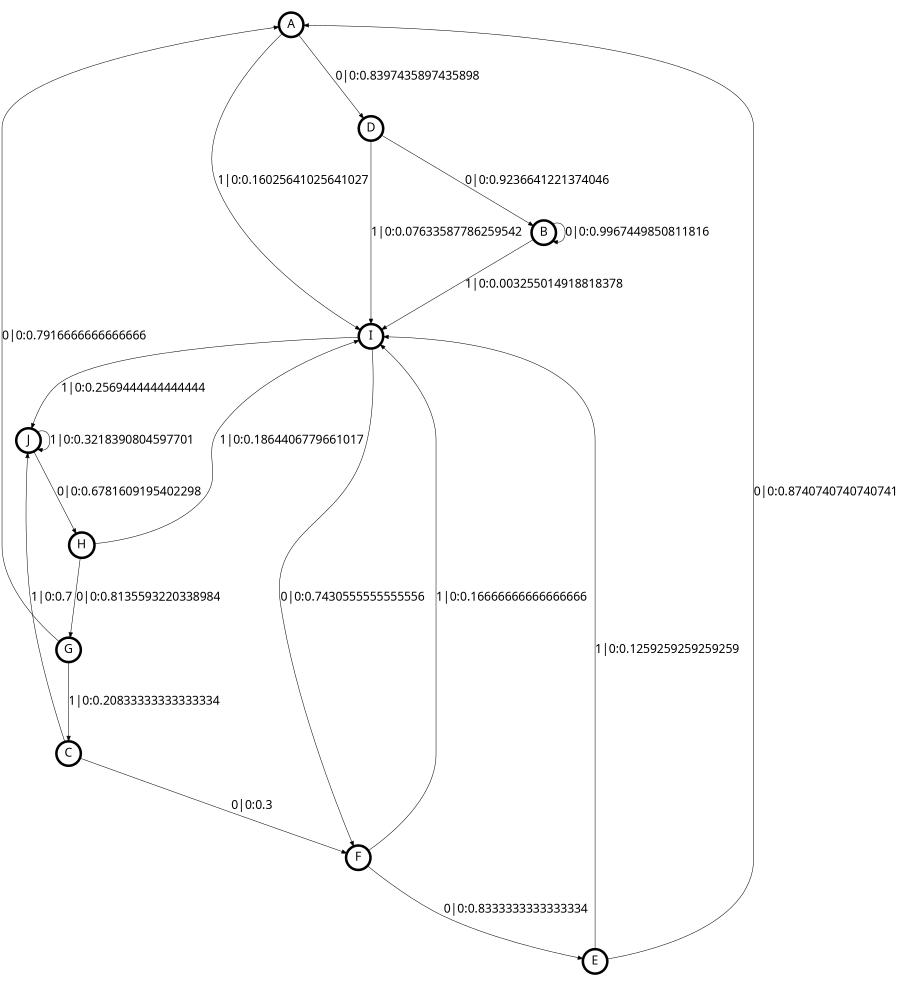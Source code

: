 digraph  {
size = "6,8.5";
ratio = "fill";
node
[shape = circle];
node [fontsize = 24];
node [penwidth = 5];
edge [fontsize = 24];
node [fontname = "CMU Serif Roman"];
graph [fontname = "CMU Serif Roman"];
edge [fontname = "CMU Serif Roman"];
A -> D [label = "0|0:0.8397435897435898\l"];
A -> I [label = "1|0:0.16025641025641027\l"];
B -> B [label = "0|0:0.9967449850811816\l"];
B -> I [label = "1|0:0.003255014918818378\l"];
C -> F [label = "0|0:0.3\l"];
C -> J [label = "1|0:0.7\l"];
D -> B [label = "0|0:0.9236641221374046\l"];
D -> I [label = "1|0:0.07633587786259542\l"];
E -> A [label = "0|0:0.8740740740740741\l"];
E -> I [label = "1|0:0.1259259259259259\l"];
F -> E [label = "0|0:0.8333333333333334\l"];
F -> I [label = "1|0:0.16666666666666666\l"];
G -> A [label = "0|0:0.7916666666666666\l"];
G -> C [label = "1|0:0.20833333333333334\l"];
H -> G [label = "0|0:0.8135593220338984\l"];
H -> I [label = "1|0:0.1864406779661017\l"];
I -> F [label = "0|0:0.7430555555555556\l"];
I -> J [label = "1|0:0.2569444444444444\l"];
J -> H [label = "0|0:0.6781609195402298\l"];
J -> J [label = "1|0:0.3218390804597701\l"];
}